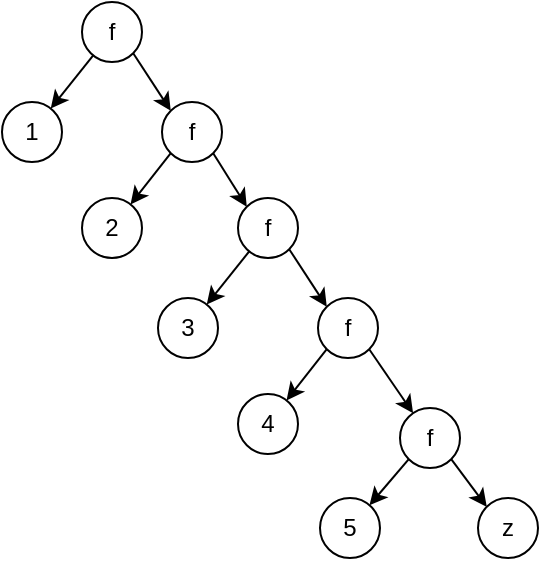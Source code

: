 <mxfile version="10.9.5" type="device"><diagram id="ehEpT8GVb0_Wvcwwj-zA" name="Page-1"><mxGraphModel dx="946" dy="682" grid="1" gridSize="10" guides="1" tooltips="1" connect="1" arrows="1" fold="1" page="1" pageScale="1" pageWidth="827" pageHeight="1169" math="0" shadow="0"><root><mxCell id="0"/><mxCell id="1" parent="0"/><mxCell id="qN8Q51-wPjFjOneQzRwv-4" value="" style="rounded=0;orthogonalLoop=1;jettySize=auto;html=1;" parent="1" source="qN8Q51-wPjFjOneQzRwv-2" target="qN8Q51-wPjFjOneQzRwv-3" edge="1"><mxGeometry relative="1" as="geometry"/></mxCell><mxCell id="qN8Q51-wPjFjOneQzRwv-7" style="edgeStyle=none;rounded=0;orthogonalLoop=1;jettySize=auto;html=1;exitX=1;exitY=1;exitDx=0;exitDy=0;entryX=0;entryY=0;entryDx=0;entryDy=0;" parent="1" source="qN8Q51-wPjFjOneQzRwv-2" target="qN8Q51-wPjFjOneQzRwv-6" edge="1"><mxGeometry relative="1" as="geometry"/></mxCell><mxCell id="qN8Q51-wPjFjOneQzRwv-2" value="f" style="ellipse;whiteSpace=wrap;html=1;aspect=fixed;" parent="1" vertex="1"><mxGeometry x="250" y="120" width="30" height="30" as="geometry"/></mxCell><mxCell id="qN8Q51-wPjFjOneQzRwv-3" value="1" style="ellipse;whiteSpace=wrap;html=1;aspect=fixed;" parent="1" vertex="1"><mxGeometry x="210" y="170" width="30" height="30" as="geometry"/></mxCell><mxCell id="qN8Q51-wPjFjOneQzRwv-18" style="edgeStyle=none;rounded=0;orthogonalLoop=1;jettySize=auto;html=1;exitX=1;exitY=1;exitDx=0;exitDy=0;entryX=0;entryY=0;entryDx=0;entryDy=0;" parent="1" source="qN8Q51-wPjFjOneQzRwv-6" target="qN8Q51-wPjFjOneQzRwv-13" edge="1"><mxGeometry relative="1" as="geometry"><mxPoint x="330" y="230" as="targetPoint"/></mxGeometry></mxCell><mxCell id="qN8Q51-wPjFjOneQzRwv-6" value="f" style="ellipse;whiteSpace=wrap;html=1;aspect=fixed;" parent="1" vertex="1"><mxGeometry x="290" y="170" width="30" height="30" as="geometry"/></mxCell><mxCell id="qN8Q51-wPjFjOneQzRwv-8" value="" style="rounded=0;orthogonalLoop=1;jettySize=auto;html=1;exitX=0;exitY=1;exitDx=0;exitDy=0;" parent="1" source="qN8Q51-wPjFjOneQzRwv-6" target="qN8Q51-wPjFjOneQzRwv-9" edge="1"><mxGeometry relative="1" as="geometry"><mxPoint x="295.705" y="194.773" as="sourcePoint"/></mxGeometry></mxCell><mxCell id="qN8Q51-wPjFjOneQzRwv-9" value="2" style="ellipse;whiteSpace=wrap;html=1;aspect=fixed;" parent="1" vertex="1"><mxGeometry x="250" y="218" width="30" height="30" as="geometry"/></mxCell><mxCell id="qN8Q51-wPjFjOneQzRwv-11" value="" style="rounded=0;orthogonalLoop=1;jettySize=auto;html=1;" parent="1" source="qN8Q51-wPjFjOneQzRwv-13" target="qN8Q51-wPjFjOneQzRwv-14" edge="1"><mxGeometry relative="1" as="geometry"/></mxCell><mxCell id="qN8Q51-wPjFjOneQzRwv-12" style="edgeStyle=none;rounded=0;orthogonalLoop=1;jettySize=auto;html=1;exitX=1;exitY=1;exitDx=0;exitDy=0;entryX=0;entryY=0;entryDx=0;entryDy=0;" parent="1" source="qN8Q51-wPjFjOneQzRwv-13" target="qN8Q51-wPjFjOneQzRwv-15" edge="1"><mxGeometry relative="1" as="geometry"/></mxCell><mxCell id="qN8Q51-wPjFjOneQzRwv-13" value="f" style="ellipse;whiteSpace=wrap;html=1;aspect=fixed;" parent="1" vertex="1"><mxGeometry x="328" y="218" width="30" height="30" as="geometry"/></mxCell><mxCell id="qN8Q51-wPjFjOneQzRwv-14" value="3" style="ellipse;whiteSpace=wrap;html=1;aspect=fixed;" parent="1" vertex="1"><mxGeometry x="288" y="268" width="30" height="30" as="geometry"/></mxCell><mxCell id="qN8Q51-wPjFjOneQzRwv-22" style="edgeStyle=none;rounded=0;orthogonalLoop=1;jettySize=auto;html=1;exitX=1;exitY=1;exitDx=0;exitDy=0;" parent="1" source="qN8Q51-wPjFjOneQzRwv-15" target="qN8Q51-wPjFjOneQzRwv-21" edge="1"><mxGeometry relative="1" as="geometry"/></mxCell><mxCell id="qN8Q51-wPjFjOneQzRwv-15" value="f" style="ellipse;whiteSpace=wrap;html=1;aspect=fixed;" parent="1" vertex="1"><mxGeometry x="368" y="268" width="30" height="30" as="geometry"/></mxCell><mxCell id="qN8Q51-wPjFjOneQzRwv-16" value="" style="rounded=0;orthogonalLoop=1;jettySize=auto;html=1;exitX=0;exitY=1;exitDx=0;exitDy=0;" parent="1" source="qN8Q51-wPjFjOneQzRwv-15" target="qN8Q51-wPjFjOneQzRwv-17" edge="1"><mxGeometry relative="1" as="geometry"><mxPoint x="373.705" y="304.773" as="sourcePoint"/></mxGeometry></mxCell><mxCell id="qN8Q51-wPjFjOneQzRwv-17" value="4" style="ellipse;whiteSpace=wrap;html=1;aspect=fixed;" parent="1" vertex="1"><mxGeometry x="328" y="316" width="30" height="30" as="geometry"/></mxCell><mxCell id="qN8Q51-wPjFjOneQzRwv-19" value="" style="rounded=0;orthogonalLoop=1;jettySize=auto;html=1;exitX=0;exitY=1;exitDx=0;exitDy=0;" parent="1" source="qN8Q51-wPjFjOneQzRwv-21" target="qN8Q51-wPjFjOneQzRwv-20" edge="1"><mxGeometry relative="1" as="geometry"><mxPoint x="413" y="346" as="sourcePoint"/></mxGeometry></mxCell><mxCell id="qN8Q51-wPjFjOneQzRwv-20" value="5" style="ellipse;whiteSpace=wrap;html=1;aspect=fixed;" parent="1" vertex="1"><mxGeometry x="369" y="368" width="30" height="30" as="geometry"/></mxCell><mxCell id="qN8Q51-wPjFjOneQzRwv-24" style="edgeStyle=none;rounded=0;orthogonalLoop=1;jettySize=auto;html=1;exitX=1;exitY=1;exitDx=0;exitDy=0;entryX=0;entryY=0;entryDx=0;entryDy=0;" parent="1" source="qN8Q51-wPjFjOneQzRwv-21" target="qN8Q51-wPjFjOneQzRwv-23" edge="1"><mxGeometry relative="1" as="geometry"/></mxCell><mxCell id="qN8Q51-wPjFjOneQzRwv-21" value="&lt;span style=&quot;font-weight: normal&quot;&gt;f&lt;/span&gt;" style="ellipse;whiteSpace=wrap;html=1;aspect=fixed;fontStyle=1" parent="1" vertex="1"><mxGeometry x="409" y="323" width="30" height="30" as="geometry"/></mxCell><mxCell id="qN8Q51-wPjFjOneQzRwv-23" value="z" style="ellipse;whiteSpace=wrap;html=1;aspect=fixed;" parent="1" vertex="1"><mxGeometry x="448" y="368" width="30" height="30" as="geometry"/></mxCell></root></mxGraphModel></diagram></mxfile>
